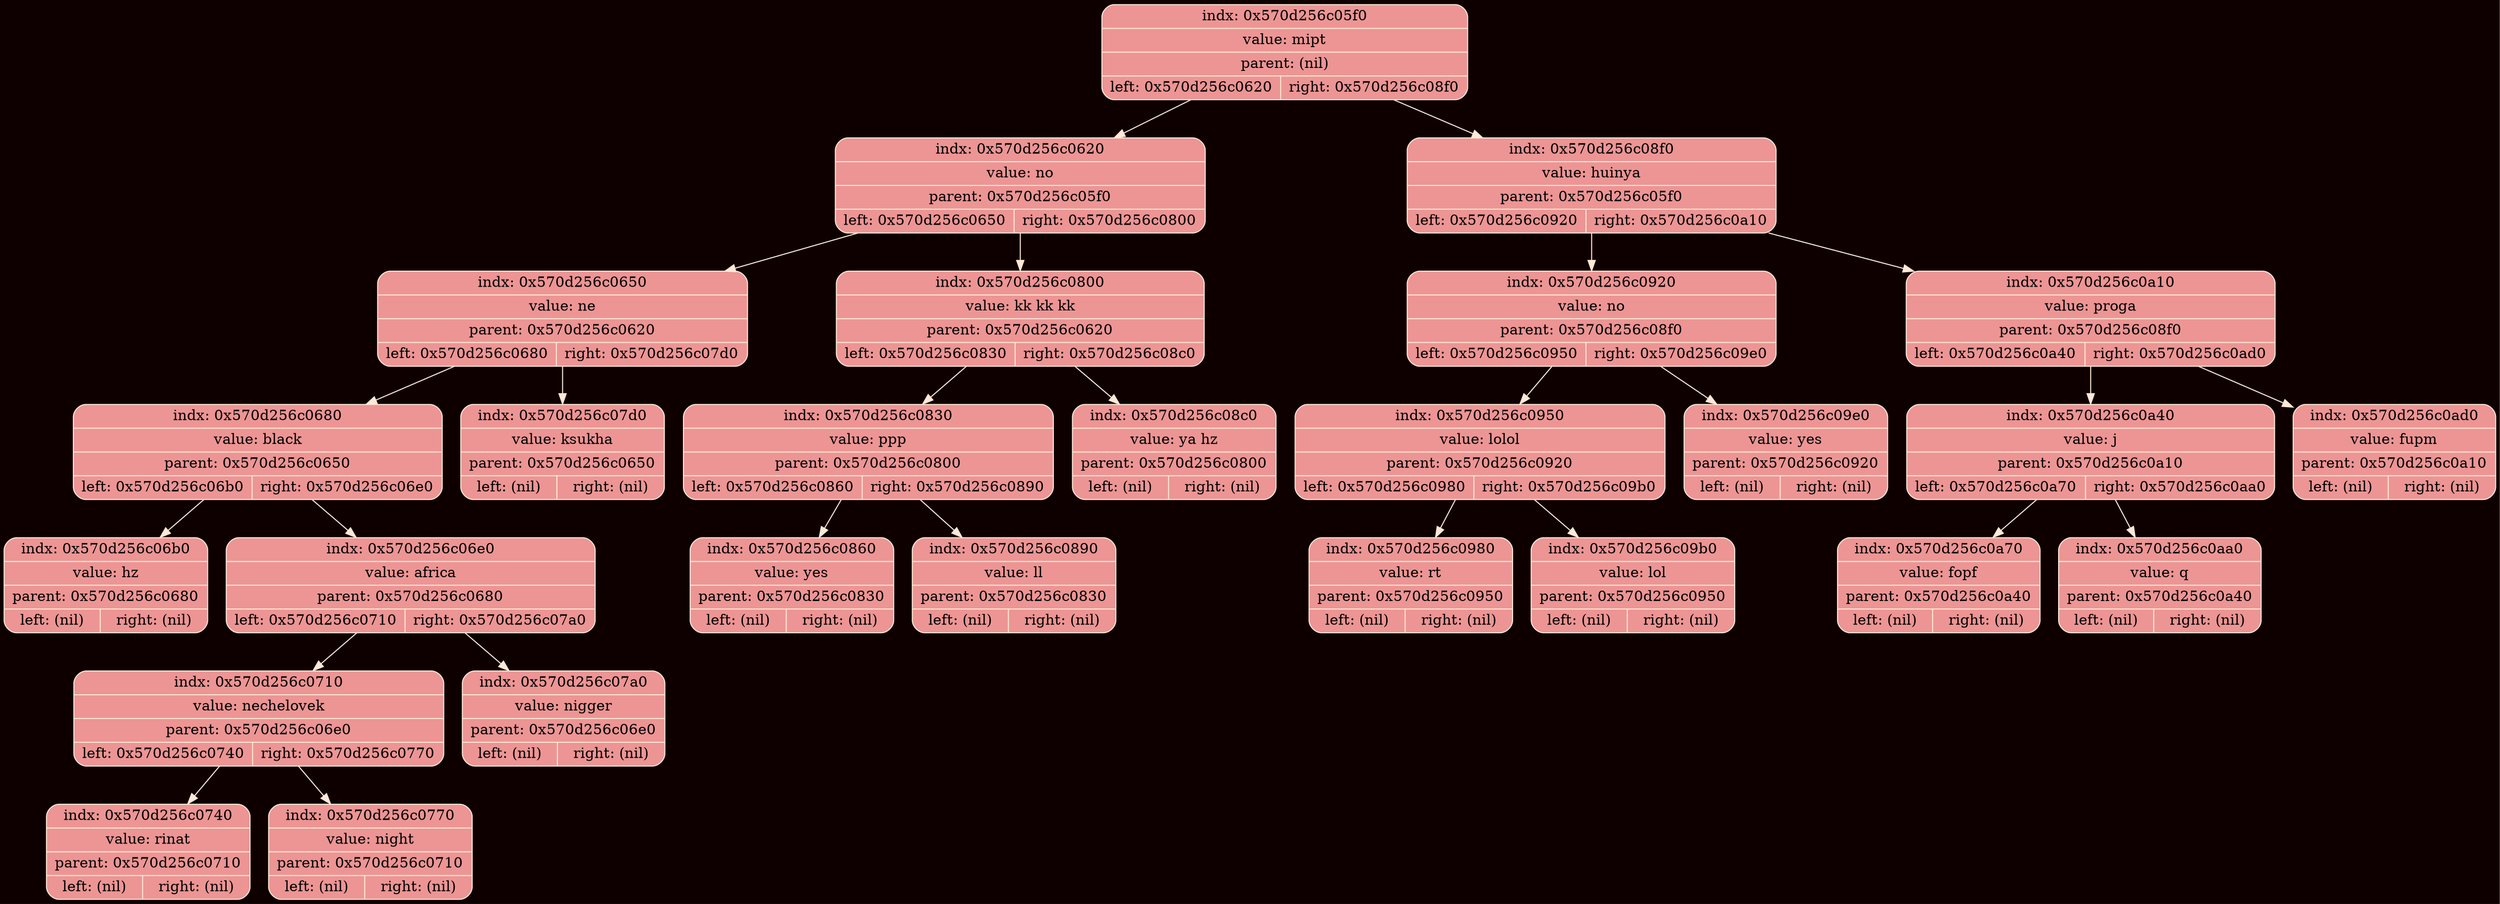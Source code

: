 digraph Tree {
	rankdir = TB;
	node [shape = record];
	edge [color = "#FEE8D6"];
	bgcolor = "#0F0000";
	node0x570d256c05f0 [color = "#FEE8D6", shape = Mrecord, style = filled, fillcolor = "#EC9594", label = "{indx: 0x570d256c05f0 | value: mipt | parent: (nil) | { left: 0x570d256c0620 | right: 0x570d256c08f0}}"];
		node0x570d256c05f0 -> node0x570d256c0620
	node0x570d256c0620 [color = "#FEE8D6", shape = Mrecord, style = filled, fillcolor = "#EC9594", label = "{indx: 0x570d256c0620 | value: no | parent: 0x570d256c05f0 | { left: 0x570d256c0650 | right: 0x570d256c0800}}"];
		node0x570d256c0620 -> node0x570d256c0650
	node0x570d256c0650 [color = "#FEE8D6", shape = Mrecord, style = filled, fillcolor = "#EC9594", label = "{indx: 0x570d256c0650 | value: ne | parent: 0x570d256c0620 | { left: 0x570d256c0680 | right: 0x570d256c07d0}}"];
		node0x570d256c0650 -> node0x570d256c0680
	node0x570d256c0680 [color = "#FEE8D6", shape = Mrecord, style = filled, fillcolor = "#EC9594", label = "{indx: 0x570d256c0680 | value: black | parent: 0x570d256c0650 | { left: 0x570d256c06b0 | right: 0x570d256c06e0}}"];
		node0x570d256c0680 -> node0x570d256c06b0
	node0x570d256c06b0 [color = "#FEE8D6", shape = Mrecord, style = filled, fillcolor = "#EC9594", label = "{indx: 0x570d256c06b0 | value: hz | parent: 0x570d256c0680 | { left: (nil) | right: (nil)}}"];
		node0x570d256c0680 -> node0x570d256c06e0
	node0x570d256c06e0 [color = "#FEE8D6", shape = Mrecord, style = filled, fillcolor = "#EC9594", label = "{indx: 0x570d256c06e0 | value: africa | parent: 0x570d256c0680 | { left: 0x570d256c0710 | right: 0x570d256c07a0}}"];
		node0x570d256c06e0 -> node0x570d256c0710
	node0x570d256c0710 [color = "#FEE8D6", shape = Mrecord, style = filled, fillcolor = "#EC9594", label = "{indx: 0x570d256c0710 | value: nechelovek | parent: 0x570d256c06e0 | { left: 0x570d256c0740 | right: 0x570d256c0770}}"];
		node0x570d256c0710 -> node0x570d256c0740
	node0x570d256c0740 [color = "#FEE8D6", shape = Mrecord, style = filled, fillcolor = "#EC9594", label = "{indx: 0x570d256c0740 | value: rinat | parent: 0x570d256c0710 | { left: (nil) | right: (nil)}}"];
		node0x570d256c0710 -> node0x570d256c0770
	node0x570d256c0770 [color = "#FEE8D6", shape = Mrecord, style = filled, fillcolor = "#EC9594", label = "{indx: 0x570d256c0770 | value: night | parent: 0x570d256c0710 | { left: (nil) | right: (nil)}}"];
		node0x570d256c06e0 -> node0x570d256c07a0
	node0x570d256c07a0 [color = "#FEE8D6", shape = Mrecord, style = filled, fillcolor = "#EC9594", label = "{indx: 0x570d256c07a0 | value: nigger | parent: 0x570d256c06e0 | { left: (nil) | right: (nil)}}"];
		node0x570d256c0650 -> node0x570d256c07d0
	node0x570d256c07d0 [color = "#FEE8D6", shape = Mrecord, style = filled, fillcolor = "#EC9594", label = "{indx: 0x570d256c07d0 | value: ksukha | parent: 0x570d256c0650 | { left: (nil) | right: (nil)}}"];
		node0x570d256c0620 -> node0x570d256c0800
	node0x570d256c0800 [color = "#FEE8D6", shape = Mrecord, style = filled, fillcolor = "#EC9594", label = "{indx: 0x570d256c0800 | value: kk kk kk | parent: 0x570d256c0620 | { left: 0x570d256c0830 | right: 0x570d256c08c0}}"];
		node0x570d256c0800 -> node0x570d256c0830
	node0x570d256c0830 [color = "#FEE8D6", shape = Mrecord, style = filled, fillcolor = "#EC9594", label = "{indx: 0x570d256c0830 | value: ppp | parent: 0x570d256c0800 | { left: 0x570d256c0860 | right: 0x570d256c0890}}"];
		node0x570d256c0830 -> node0x570d256c0860
	node0x570d256c0860 [color = "#FEE8D6", shape = Mrecord, style = filled, fillcolor = "#EC9594", label = "{indx: 0x570d256c0860 | value: yes | parent: 0x570d256c0830 | { left: (nil) | right: (nil)}}"];
		node0x570d256c0830 -> node0x570d256c0890
	node0x570d256c0890 [color = "#FEE8D6", shape = Mrecord, style = filled, fillcolor = "#EC9594", label = "{indx: 0x570d256c0890 | value: ll | parent: 0x570d256c0830 | { left: (nil) | right: (nil)}}"];
		node0x570d256c0800 -> node0x570d256c08c0
	node0x570d256c08c0 [color = "#FEE8D6", shape = Mrecord, style = filled, fillcolor = "#EC9594", label = "{indx: 0x570d256c08c0 | value: ya hz | parent: 0x570d256c0800 | { left: (nil) | right: (nil)}}"];
		node0x570d256c05f0 -> node0x570d256c08f0
	node0x570d256c08f0 [color = "#FEE8D6", shape = Mrecord, style = filled, fillcolor = "#EC9594", label = "{indx: 0x570d256c08f0 | value: huinya | parent: 0x570d256c05f0 | { left: 0x570d256c0920 | right: 0x570d256c0a10}}"];
		node0x570d256c08f0 -> node0x570d256c0920
	node0x570d256c0920 [color = "#FEE8D6", shape = Mrecord, style = filled, fillcolor = "#EC9594", label = "{indx: 0x570d256c0920 | value: no | parent: 0x570d256c08f0 | { left: 0x570d256c0950 | right: 0x570d256c09e0}}"];
		node0x570d256c0920 -> node0x570d256c0950
	node0x570d256c0950 [color = "#FEE8D6", shape = Mrecord, style = filled, fillcolor = "#EC9594", label = "{indx: 0x570d256c0950 | value: lolol | parent: 0x570d256c0920 | { left: 0x570d256c0980 | right: 0x570d256c09b0}}"];
		node0x570d256c0950 -> node0x570d256c0980
	node0x570d256c0980 [color = "#FEE8D6", shape = Mrecord, style = filled, fillcolor = "#EC9594", label = "{indx: 0x570d256c0980 | value: rt | parent: 0x570d256c0950 | { left: (nil) | right: (nil)}}"];
		node0x570d256c0950 -> node0x570d256c09b0
	node0x570d256c09b0 [color = "#FEE8D6", shape = Mrecord, style = filled, fillcolor = "#EC9594", label = "{indx: 0x570d256c09b0 | value: lol | parent: 0x570d256c0950 | { left: (nil) | right: (nil)}}"];
		node0x570d256c0920 -> node0x570d256c09e0
	node0x570d256c09e0 [color = "#FEE8D6", shape = Mrecord, style = filled, fillcolor = "#EC9594", label = "{indx: 0x570d256c09e0 | value: yes | parent: 0x570d256c0920 | { left: (nil) | right: (nil)}}"];
		node0x570d256c08f0 -> node0x570d256c0a10
	node0x570d256c0a10 [color = "#FEE8D6", shape = Mrecord, style = filled, fillcolor = "#EC9594", label = "{indx: 0x570d256c0a10 | value: proga | parent: 0x570d256c08f0 | { left: 0x570d256c0a40 | right: 0x570d256c0ad0}}"];
		node0x570d256c0a10 -> node0x570d256c0a40
	node0x570d256c0a40 [color = "#FEE8D6", shape = Mrecord, style = filled, fillcolor = "#EC9594", label = "{indx: 0x570d256c0a40 | value: j | parent: 0x570d256c0a10 | { left: 0x570d256c0a70 | right: 0x570d256c0aa0}}"];
		node0x570d256c0a40 -> node0x570d256c0a70
	node0x570d256c0a70 [color = "#FEE8D6", shape = Mrecord, style = filled, fillcolor = "#EC9594", label = "{indx: 0x570d256c0a70 | value: fopf | parent: 0x570d256c0a40 | { left: (nil) | right: (nil)}}"];
		node0x570d256c0a40 -> node0x570d256c0aa0
	node0x570d256c0aa0 [color = "#FEE8D6", shape = Mrecord, style = filled, fillcolor = "#EC9594", label = "{indx: 0x570d256c0aa0 | value: q | parent: 0x570d256c0a40 | { left: (nil) | right: (nil)}}"];
		node0x570d256c0a10 -> node0x570d256c0ad0
	node0x570d256c0ad0 [color = "#FEE8D6", shape = Mrecord, style = filled, fillcolor = "#EC9594", label = "{indx: 0x570d256c0ad0 | value: fupm | parent: 0x570d256c0a10 | { left: (nil) | right: (nil)}}"];
}
